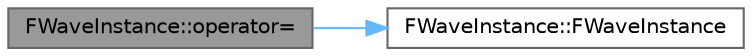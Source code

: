 digraph "FWaveInstance::operator="
{
 // INTERACTIVE_SVG=YES
 // LATEX_PDF_SIZE
  bgcolor="transparent";
  edge [fontname=Helvetica,fontsize=10,labelfontname=Helvetica,labelfontsize=10];
  node [fontname=Helvetica,fontsize=10,shape=box,height=0.2,width=0.4];
  rankdir="LR";
  Node1 [id="Node000001",label="FWaveInstance::operator=",height=0.2,width=0.4,color="gray40", fillcolor="grey60", style="filled", fontcolor="black",tooltip=" "];
  Node1 -> Node2 [id="edge1_Node000001_Node000002",color="steelblue1",style="solid",tooltip=" "];
  Node2 [id="Node000002",label="FWaveInstance::FWaveInstance",height=0.2,width=0.4,color="grey40", fillcolor="white", style="filled",URL="$d4/d60/structFWaveInstance.html#ad136a09215f53a68a0e5fe721bbd556d",tooltip="Constructor, initializing all member variables."];
}
